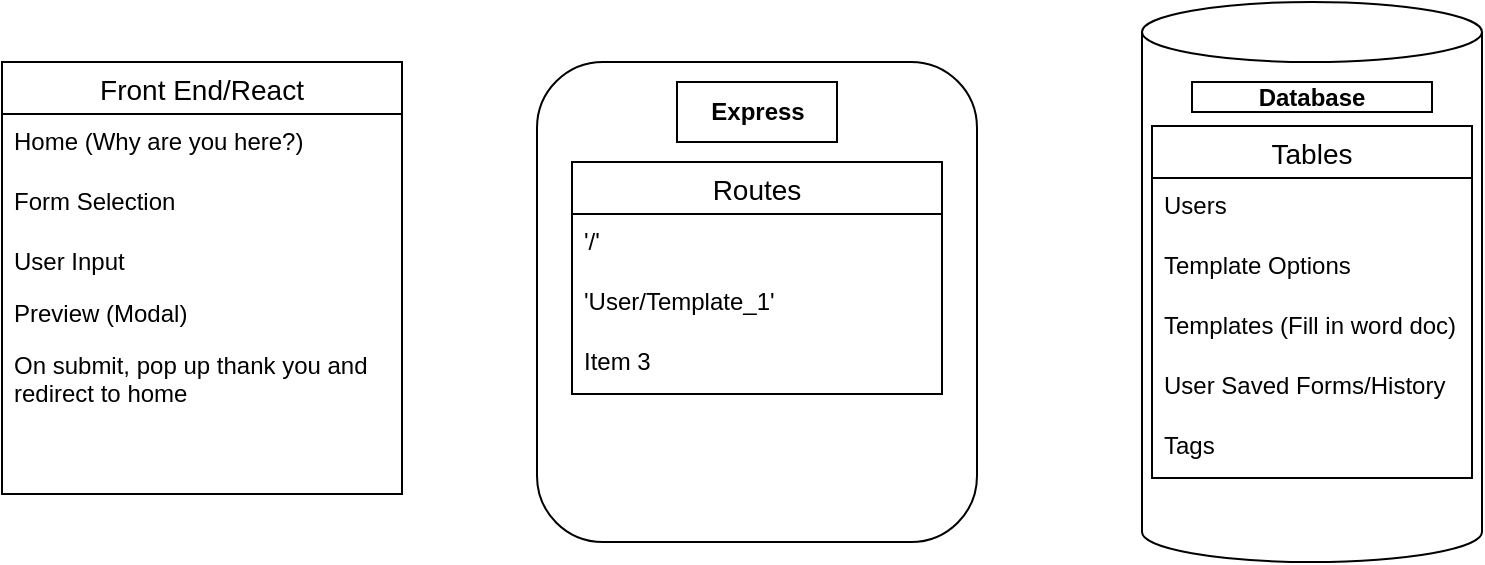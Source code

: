 <mxfile version="15.6.0" type="github">
  <diagram id="cAb9eKV6FXxrw53DXGPk" name="Page-1">
    <mxGraphModel dx="1430" dy="768" grid="1" gridSize="10" guides="1" tooltips="1" connect="1" arrows="1" fold="1" page="1" pageScale="1" pageWidth="850" pageHeight="1100" math="0" shadow="0">
      <root>
        <mxCell id="0" />
        <mxCell id="1" parent="0" />
        <mxCell id="E3Vo4lR4PM5Q-WoB4YuT-1" value="" style="shape=cylinder3;whiteSpace=wrap;html=1;boundedLbl=1;backgroundOutline=1;size=15;" parent="1" vertex="1">
          <mxGeometry x="630" y="210" width="170" height="280" as="geometry" />
        </mxCell>
        <mxCell id="v9sFLwM3yu87hSWkuqIm-1" value="Database" style="rounded=0;whiteSpace=wrap;html=1;fontStyle=1" vertex="1" parent="1">
          <mxGeometry x="655" y="250" width="120" height="15" as="geometry" />
        </mxCell>
        <mxCell id="v9sFLwM3yu87hSWkuqIm-16" value="" style="rounded=1;whiteSpace=wrap;html=1;" vertex="1" parent="1">
          <mxGeometry x="327.5" y="240" width="220" height="240" as="geometry" />
        </mxCell>
        <mxCell id="v9sFLwM3yu87hSWkuqIm-17" value="&lt;b&gt;Express&lt;/b&gt;" style="rounded=0;whiteSpace=wrap;html=1;" vertex="1" parent="1">
          <mxGeometry x="397.5" y="250" width="80" height="30" as="geometry" />
        </mxCell>
        <mxCell id="v9sFLwM3yu87hSWkuqIm-19" value="Front End/React" style="swimlane;fontStyle=0;childLayout=stackLayout;horizontal=1;startSize=26;horizontalStack=0;resizeParent=1;resizeParentMax=0;resizeLast=0;collapsible=1;marginBottom=0;align=center;fontSize=14;" vertex="1" parent="1">
          <mxGeometry x="60" y="240" width="200" height="216" as="geometry" />
        </mxCell>
        <mxCell id="v9sFLwM3yu87hSWkuqIm-20" value="Home (Why are you here?)&#xa;    " style="text;strokeColor=none;fillColor=none;spacingLeft=4;spacingRight=4;overflow=hidden;rotatable=0;points=[[0,0.5],[1,0.5]];portConstraint=eastwest;fontSize=12;" vertex="1" parent="v9sFLwM3yu87hSWkuqIm-19">
          <mxGeometry y="26" width="200" height="30" as="geometry" />
        </mxCell>
        <mxCell id="v9sFLwM3yu87hSWkuqIm-21" value="Form Selection" style="text;strokeColor=none;fillColor=none;spacingLeft=4;spacingRight=4;overflow=hidden;rotatable=0;points=[[0,0.5],[1,0.5]];portConstraint=eastwest;fontSize=12;" vertex="1" parent="v9sFLwM3yu87hSWkuqIm-19">
          <mxGeometry y="56" width="200" height="30" as="geometry" />
        </mxCell>
        <mxCell id="v9sFLwM3yu87hSWkuqIm-22" value="User Input " style="text;strokeColor=none;fillColor=none;spacingLeft=4;spacingRight=4;overflow=hidden;rotatable=0;points=[[0,0.5],[1,0.5]];portConstraint=eastwest;fontSize=12;" vertex="1" parent="v9sFLwM3yu87hSWkuqIm-19">
          <mxGeometry y="86" width="200" height="26" as="geometry" />
        </mxCell>
        <mxCell id="v9sFLwM3yu87hSWkuqIm-23" value="Preview (Modal)" style="text;strokeColor=none;fillColor=none;spacingLeft=4;spacingRight=4;overflow=hidden;rotatable=0;points=[[0,0.5],[1,0.5]];portConstraint=eastwest;fontSize=12;" vertex="1" parent="v9sFLwM3yu87hSWkuqIm-19">
          <mxGeometry y="112" width="200" height="26" as="geometry" />
        </mxCell>
        <mxCell id="v9sFLwM3yu87hSWkuqIm-24" value="On submit, pop up thank you and &#xa;redirect to home" style="text;strokeColor=none;fillColor=none;spacingLeft=4;spacingRight=4;overflow=hidden;rotatable=0;points=[[0,0.5],[1,0.5]];portConstraint=eastwest;fontSize=12;" vertex="1" parent="v9sFLwM3yu87hSWkuqIm-19">
          <mxGeometry y="138" width="200" height="42" as="geometry" />
        </mxCell>
        <mxCell id="v9sFLwM3yu87hSWkuqIm-25" style="text;strokeColor=none;fillColor=none;spacingLeft=4;spacingRight=4;overflow=hidden;rotatable=0;points=[[0,0.5],[1,0.5]];portConstraint=eastwest;fontSize=12;" vertex="1" parent="v9sFLwM3yu87hSWkuqIm-19">
          <mxGeometry y="180" width="200" height="36" as="geometry" />
        </mxCell>
        <mxCell id="v9sFLwM3yu87hSWkuqIm-26" value="Tables" style="swimlane;fontStyle=0;childLayout=stackLayout;horizontal=1;startSize=26;horizontalStack=0;resizeParent=1;resizeParentMax=0;resizeLast=0;collapsible=1;marginBottom=0;align=center;fontSize=14;" vertex="1" parent="1">
          <mxGeometry x="635" y="272" width="160" height="176" as="geometry" />
        </mxCell>
        <mxCell id="v9sFLwM3yu87hSWkuqIm-27" value="Users" style="text;strokeColor=none;fillColor=none;spacingLeft=4;spacingRight=4;overflow=hidden;rotatable=0;points=[[0,0.5],[1,0.5]];portConstraint=eastwest;fontSize=12;" vertex="1" parent="v9sFLwM3yu87hSWkuqIm-26">
          <mxGeometry y="26" width="160" height="30" as="geometry" />
        </mxCell>
        <mxCell id="v9sFLwM3yu87hSWkuqIm-31" value="Template Options" style="text;strokeColor=none;fillColor=none;spacingLeft=4;spacingRight=4;overflow=hidden;rotatable=0;points=[[0,0.5],[1,0.5]];portConstraint=eastwest;fontSize=12;" vertex="1" parent="v9sFLwM3yu87hSWkuqIm-26">
          <mxGeometry y="56" width="160" height="30" as="geometry" />
        </mxCell>
        <mxCell id="v9sFLwM3yu87hSWkuqIm-28" value="Templates (Fill in word doc)" style="text;strokeColor=none;fillColor=none;spacingLeft=4;spacingRight=4;overflow=hidden;rotatable=0;points=[[0,0.5],[1,0.5]];portConstraint=eastwest;fontSize=12;" vertex="1" parent="v9sFLwM3yu87hSWkuqIm-26">
          <mxGeometry y="86" width="160" height="30" as="geometry" />
        </mxCell>
        <mxCell id="v9sFLwM3yu87hSWkuqIm-30" value="User Saved Forms/History" style="text;strokeColor=none;fillColor=none;spacingLeft=4;spacingRight=4;overflow=hidden;rotatable=0;points=[[0,0.5],[1,0.5]];portConstraint=eastwest;fontSize=12;" vertex="1" parent="v9sFLwM3yu87hSWkuqIm-26">
          <mxGeometry y="116" width="160" height="30" as="geometry" />
        </mxCell>
        <mxCell id="v9sFLwM3yu87hSWkuqIm-29" value="Tags" style="text;strokeColor=none;fillColor=none;spacingLeft=4;spacingRight=4;overflow=hidden;rotatable=0;points=[[0,0.5],[1,0.5]];portConstraint=eastwest;fontSize=12;" vertex="1" parent="v9sFLwM3yu87hSWkuqIm-26">
          <mxGeometry y="146" width="160" height="30" as="geometry" />
        </mxCell>
        <mxCell id="v9sFLwM3yu87hSWkuqIm-32" value="Routes" style="swimlane;fontStyle=0;childLayout=stackLayout;horizontal=1;startSize=26;horizontalStack=0;resizeParent=1;resizeParentMax=0;resizeLast=0;collapsible=1;marginBottom=0;align=center;fontSize=14;" vertex="1" parent="1">
          <mxGeometry x="345" y="290" width="185" height="116" as="geometry" />
        </mxCell>
        <mxCell id="v9sFLwM3yu87hSWkuqIm-33" value="&#39;/&#39;" style="text;strokeColor=none;fillColor=none;spacingLeft=4;spacingRight=4;overflow=hidden;rotatable=0;points=[[0,0.5],[1,0.5]];portConstraint=eastwest;fontSize=12;" vertex="1" parent="v9sFLwM3yu87hSWkuqIm-32">
          <mxGeometry y="26" width="185" height="30" as="geometry" />
        </mxCell>
        <mxCell id="v9sFLwM3yu87hSWkuqIm-34" value="&#39;User/Template_1&#39;" style="text;strokeColor=none;fillColor=none;spacingLeft=4;spacingRight=4;overflow=hidden;rotatable=0;points=[[0,0.5],[1,0.5]];portConstraint=eastwest;fontSize=12;" vertex="1" parent="v9sFLwM3yu87hSWkuqIm-32">
          <mxGeometry y="56" width="185" height="30" as="geometry" />
        </mxCell>
        <mxCell id="v9sFLwM3yu87hSWkuqIm-35" value="Item 3" style="text;strokeColor=none;fillColor=none;spacingLeft=4;spacingRight=4;overflow=hidden;rotatable=0;points=[[0,0.5],[1,0.5]];portConstraint=eastwest;fontSize=12;" vertex="1" parent="v9sFLwM3yu87hSWkuqIm-32">
          <mxGeometry y="86" width="185" height="30" as="geometry" />
        </mxCell>
      </root>
    </mxGraphModel>
  </diagram>
</mxfile>
